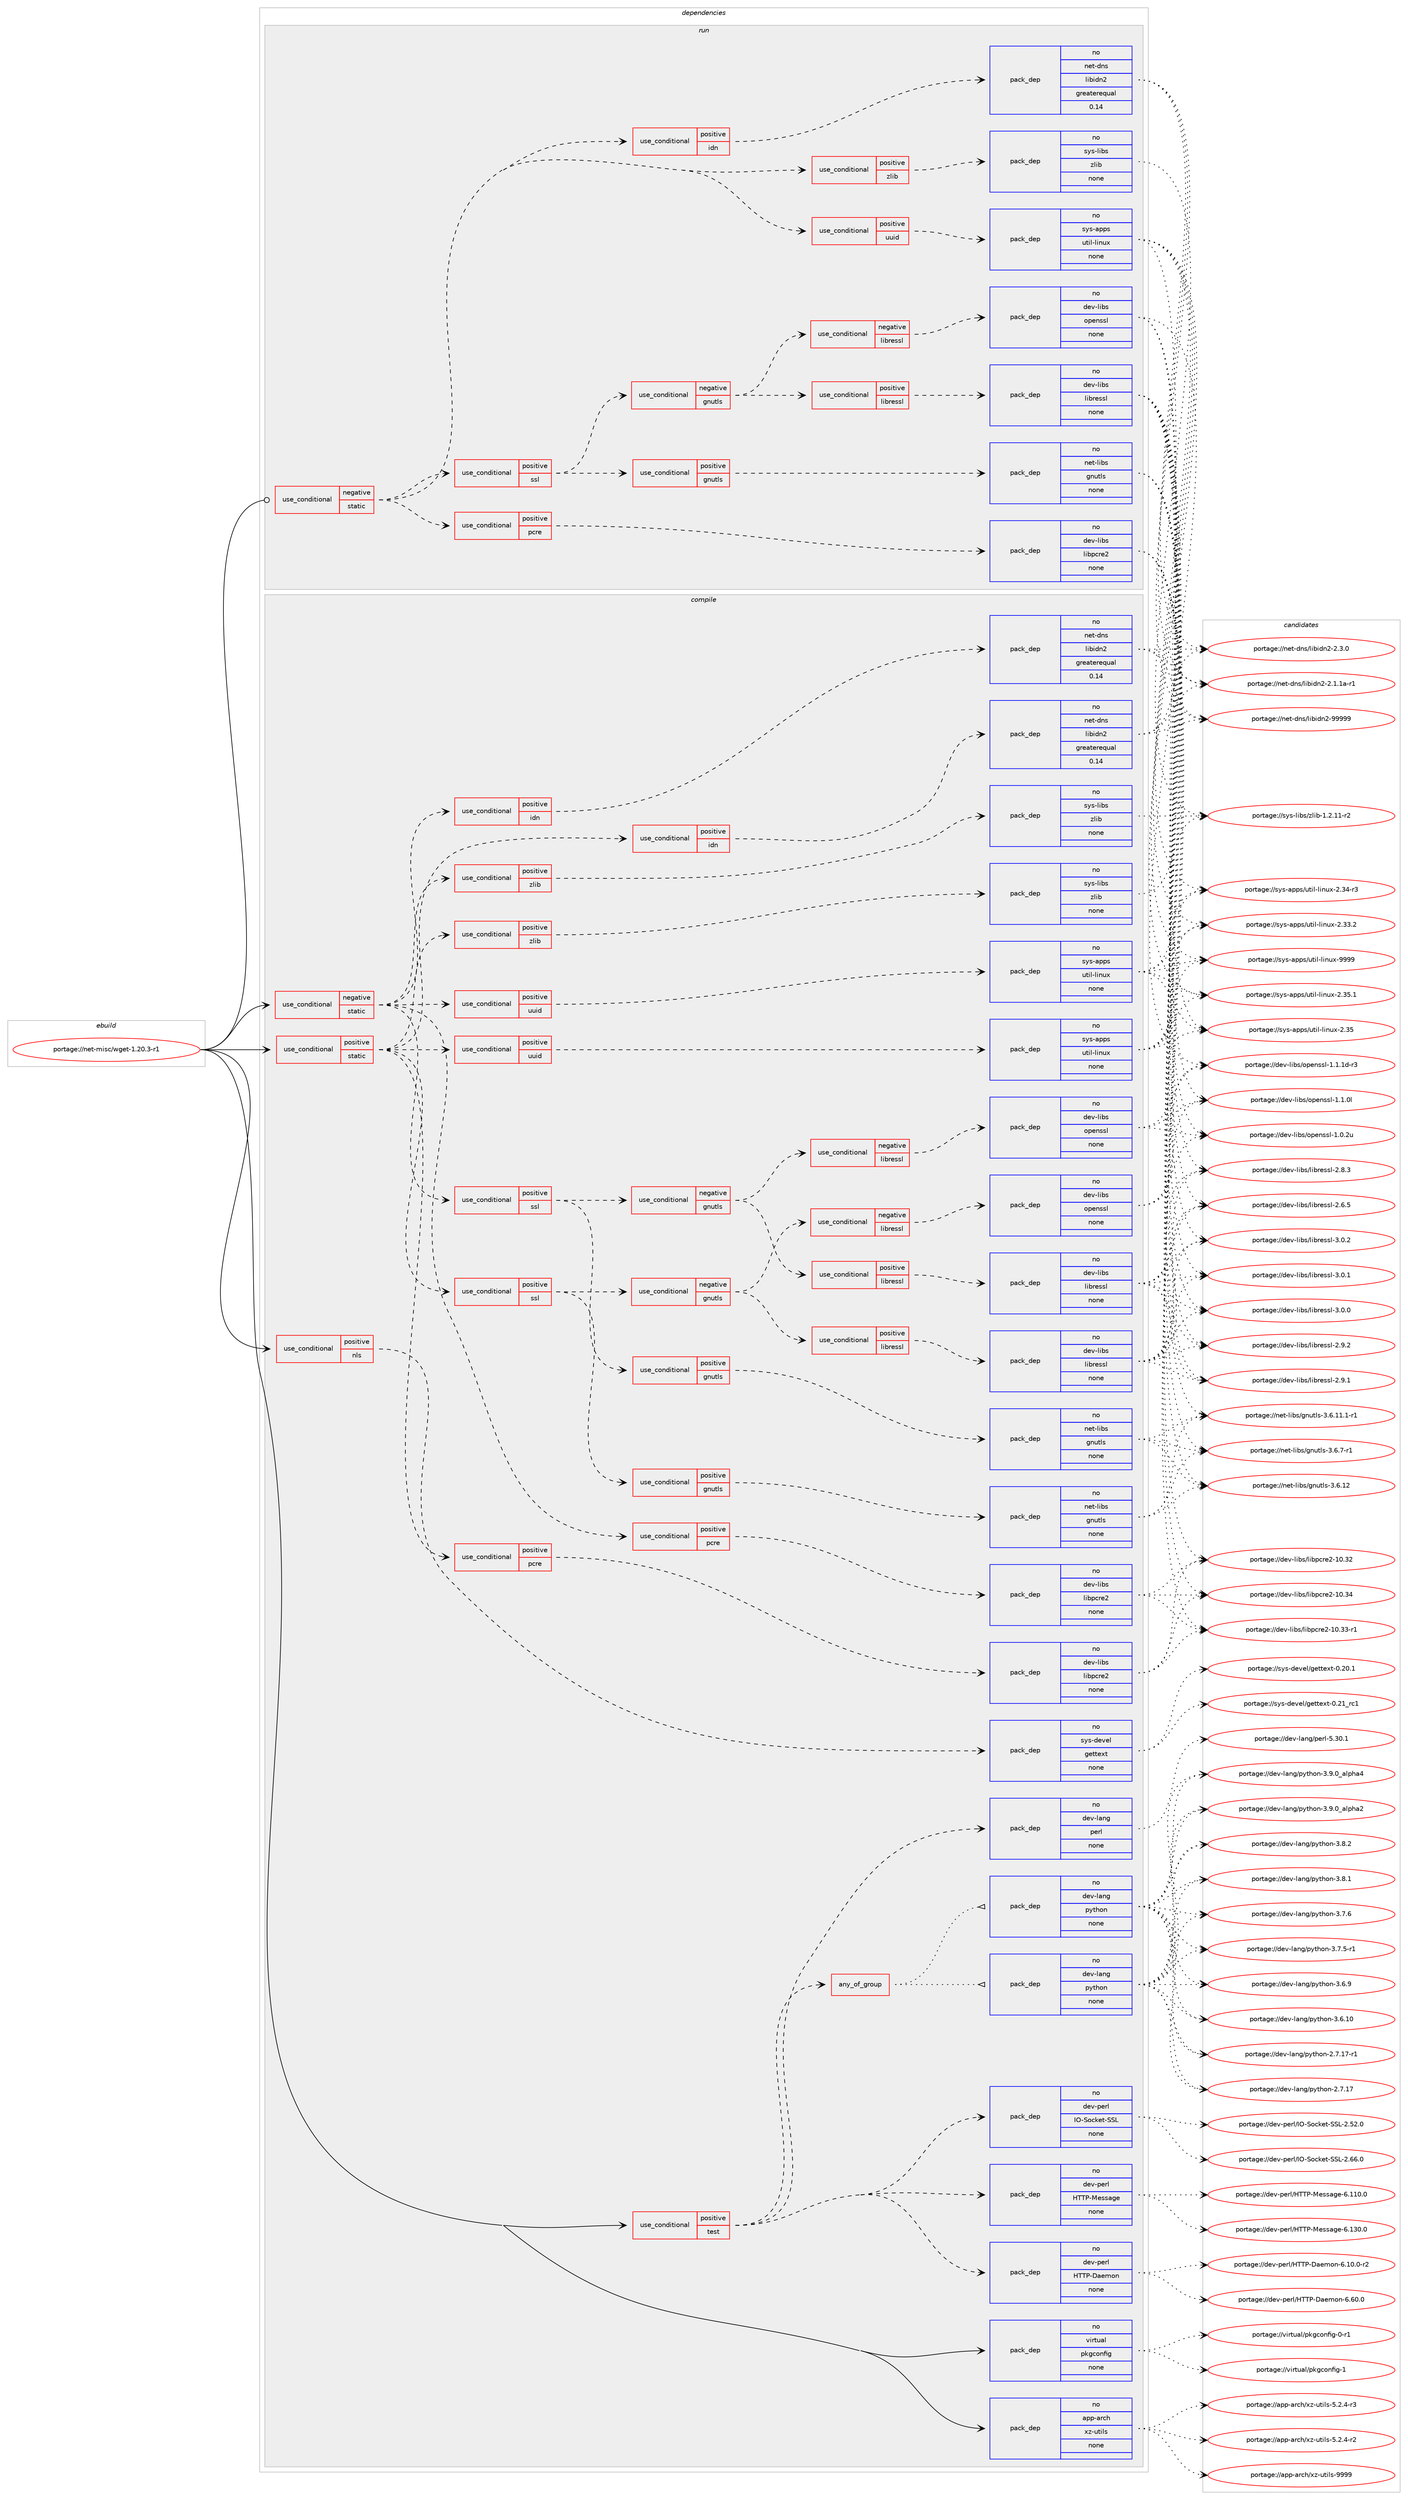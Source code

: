 digraph prolog {

# *************
# Graph options
# *************

newrank=true;
concentrate=true;
compound=true;
graph [rankdir=LR,fontname=Helvetica,fontsize=10,ranksep=1.5];#, ranksep=2.5, nodesep=0.2];
edge  [arrowhead=vee];
node  [fontname=Helvetica,fontsize=10];

# **********
# The ebuild
# **********

subgraph cluster_leftcol {
color=gray;
rank=same;
label=<<i>ebuild</i>>;
id [label="portage://net-misc/wget-1.20.3-r1", color=red, width=4, href="../net-misc/wget-1.20.3-r1.svg"];
}

# ****************
# The dependencies
# ****************

subgraph cluster_midcol {
color=gray;
label=<<i>dependencies</i>>;
subgraph cluster_compile {
fillcolor="#eeeeee";
style=filled;
label=<<i>compile</i>>;
subgraph cond13772 {
dependency69435 [label=<<TABLE BORDER="0" CELLBORDER="1" CELLSPACING="0" CELLPADDING="4"><TR><TD ROWSPAN="3" CELLPADDING="10">use_conditional</TD></TR><TR><TD>negative</TD></TR><TR><TD>static</TD></TR></TABLE>>, shape=none, color=red];
subgraph cond13773 {
dependency69436 [label=<<TABLE BORDER="0" CELLBORDER="1" CELLSPACING="0" CELLPADDING="4"><TR><TD ROWSPAN="3" CELLPADDING="10">use_conditional</TD></TR><TR><TD>positive</TD></TR><TR><TD>idn</TD></TR></TABLE>>, shape=none, color=red];
subgraph pack54294 {
dependency69437 [label=<<TABLE BORDER="0" CELLBORDER="1" CELLSPACING="0" CELLPADDING="4" WIDTH="220"><TR><TD ROWSPAN="6" CELLPADDING="30">pack_dep</TD></TR><TR><TD WIDTH="110">no</TD></TR><TR><TD>net-dns</TD></TR><TR><TD>libidn2</TD></TR><TR><TD>greaterequal</TD></TR><TR><TD>0.14</TD></TR></TABLE>>, shape=none, color=blue];
}
dependency69436:e -> dependency69437:w [weight=20,style="dashed",arrowhead="vee"];
}
dependency69435:e -> dependency69436:w [weight=20,style="dashed",arrowhead="vee"];
subgraph cond13774 {
dependency69438 [label=<<TABLE BORDER="0" CELLBORDER="1" CELLSPACING="0" CELLPADDING="4"><TR><TD ROWSPAN="3" CELLPADDING="10">use_conditional</TD></TR><TR><TD>positive</TD></TR><TR><TD>pcre</TD></TR></TABLE>>, shape=none, color=red];
subgraph pack54295 {
dependency69439 [label=<<TABLE BORDER="0" CELLBORDER="1" CELLSPACING="0" CELLPADDING="4" WIDTH="220"><TR><TD ROWSPAN="6" CELLPADDING="30">pack_dep</TD></TR><TR><TD WIDTH="110">no</TD></TR><TR><TD>dev-libs</TD></TR><TR><TD>libpcre2</TD></TR><TR><TD>none</TD></TR><TR><TD></TD></TR></TABLE>>, shape=none, color=blue];
}
dependency69438:e -> dependency69439:w [weight=20,style="dashed",arrowhead="vee"];
}
dependency69435:e -> dependency69438:w [weight=20,style="dashed",arrowhead="vee"];
subgraph cond13775 {
dependency69440 [label=<<TABLE BORDER="0" CELLBORDER="1" CELLSPACING="0" CELLPADDING="4"><TR><TD ROWSPAN="3" CELLPADDING="10">use_conditional</TD></TR><TR><TD>positive</TD></TR><TR><TD>ssl</TD></TR></TABLE>>, shape=none, color=red];
subgraph cond13776 {
dependency69441 [label=<<TABLE BORDER="0" CELLBORDER="1" CELLSPACING="0" CELLPADDING="4"><TR><TD ROWSPAN="3" CELLPADDING="10">use_conditional</TD></TR><TR><TD>positive</TD></TR><TR><TD>gnutls</TD></TR></TABLE>>, shape=none, color=red];
subgraph pack54296 {
dependency69442 [label=<<TABLE BORDER="0" CELLBORDER="1" CELLSPACING="0" CELLPADDING="4" WIDTH="220"><TR><TD ROWSPAN="6" CELLPADDING="30">pack_dep</TD></TR><TR><TD WIDTH="110">no</TD></TR><TR><TD>net-libs</TD></TR><TR><TD>gnutls</TD></TR><TR><TD>none</TD></TR><TR><TD></TD></TR></TABLE>>, shape=none, color=blue];
}
dependency69441:e -> dependency69442:w [weight=20,style="dashed",arrowhead="vee"];
}
dependency69440:e -> dependency69441:w [weight=20,style="dashed",arrowhead="vee"];
subgraph cond13777 {
dependency69443 [label=<<TABLE BORDER="0" CELLBORDER="1" CELLSPACING="0" CELLPADDING="4"><TR><TD ROWSPAN="3" CELLPADDING="10">use_conditional</TD></TR><TR><TD>negative</TD></TR><TR><TD>gnutls</TD></TR></TABLE>>, shape=none, color=red];
subgraph cond13778 {
dependency69444 [label=<<TABLE BORDER="0" CELLBORDER="1" CELLSPACING="0" CELLPADDING="4"><TR><TD ROWSPAN="3" CELLPADDING="10">use_conditional</TD></TR><TR><TD>negative</TD></TR><TR><TD>libressl</TD></TR></TABLE>>, shape=none, color=red];
subgraph pack54297 {
dependency69445 [label=<<TABLE BORDER="0" CELLBORDER="1" CELLSPACING="0" CELLPADDING="4" WIDTH="220"><TR><TD ROWSPAN="6" CELLPADDING="30">pack_dep</TD></TR><TR><TD WIDTH="110">no</TD></TR><TR><TD>dev-libs</TD></TR><TR><TD>openssl</TD></TR><TR><TD>none</TD></TR><TR><TD></TD></TR></TABLE>>, shape=none, color=blue];
}
dependency69444:e -> dependency69445:w [weight=20,style="dashed",arrowhead="vee"];
}
dependency69443:e -> dependency69444:w [weight=20,style="dashed",arrowhead="vee"];
subgraph cond13779 {
dependency69446 [label=<<TABLE BORDER="0" CELLBORDER="1" CELLSPACING="0" CELLPADDING="4"><TR><TD ROWSPAN="3" CELLPADDING="10">use_conditional</TD></TR><TR><TD>positive</TD></TR><TR><TD>libressl</TD></TR></TABLE>>, shape=none, color=red];
subgraph pack54298 {
dependency69447 [label=<<TABLE BORDER="0" CELLBORDER="1" CELLSPACING="0" CELLPADDING="4" WIDTH="220"><TR><TD ROWSPAN="6" CELLPADDING="30">pack_dep</TD></TR><TR><TD WIDTH="110">no</TD></TR><TR><TD>dev-libs</TD></TR><TR><TD>libressl</TD></TR><TR><TD>none</TD></TR><TR><TD></TD></TR></TABLE>>, shape=none, color=blue];
}
dependency69446:e -> dependency69447:w [weight=20,style="dashed",arrowhead="vee"];
}
dependency69443:e -> dependency69446:w [weight=20,style="dashed",arrowhead="vee"];
}
dependency69440:e -> dependency69443:w [weight=20,style="dashed",arrowhead="vee"];
}
dependency69435:e -> dependency69440:w [weight=20,style="dashed",arrowhead="vee"];
subgraph cond13780 {
dependency69448 [label=<<TABLE BORDER="0" CELLBORDER="1" CELLSPACING="0" CELLPADDING="4"><TR><TD ROWSPAN="3" CELLPADDING="10">use_conditional</TD></TR><TR><TD>positive</TD></TR><TR><TD>uuid</TD></TR></TABLE>>, shape=none, color=red];
subgraph pack54299 {
dependency69449 [label=<<TABLE BORDER="0" CELLBORDER="1" CELLSPACING="0" CELLPADDING="4" WIDTH="220"><TR><TD ROWSPAN="6" CELLPADDING="30">pack_dep</TD></TR><TR><TD WIDTH="110">no</TD></TR><TR><TD>sys-apps</TD></TR><TR><TD>util-linux</TD></TR><TR><TD>none</TD></TR><TR><TD></TD></TR></TABLE>>, shape=none, color=blue];
}
dependency69448:e -> dependency69449:w [weight=20,style="dashed",arrowhead="vee"];
}
dependency69435:e -> dependency69448:w [weight=20,style="dashed",arrowhead="vee"];
subgraph cond13781 {
dependency69450 [label=<<TABLE BORDER="0" CELLBORDER="1" CELLSPACING="0" CELLPADDING="4"><TR><TD ROWSPAN="3" CELLPADDING="10">use_conditional</TD></TR><TR><TD>positive</TD></TR><TR><TD>zlib</TD></TR></TABLE>>, shape=none, color=red];
subgraph pack54300 {
dependency69451 [label=<<TABLE BORDER="0" CELLBORDER="1" CELLSPACING="0" CELLPADDING="4" WIDTH="220"><TR><TD ROWSPAN="6" CELLPADDING="30">pack_dep</TD></TR><TR><TD WIDTH="110">no</TD></TR><TR><TD>sys-libs</TD></TR><TR><TD>zlib</TD></TR><TR><TD>none</TD></TR><TR><TD></TD></TR></TABLE>>, shape=none, color=blue];
}
dependency69450:e -> dependency69451:w [weight=20,style="dashed",arrowhead="vee"];
}
dependency69435:e -> dependency69450:w [weight=20,style="dashed",arrowhead="vee"];
}
id:e -> dependency69435:w [weight=20,style="solid",arrowhead="vee"];
subgraph cond13782 {
dependency69452 [label=<<TABLE BORDER="0" CELLBORDER="1" CELLSPACING="0" CELLPADDING="4"><TR><TD ROWSPAN="3" CELLPADDING="10">use_conditional</TD></TR><TR><TD>positive</TD></TR><TR><TD>nls</TD></TR></TABLE>>, shape=none, color=red];
subgraph pack54301 {
dependency69453 [label=<<TABLE BORDER="0" CELLBORDER="1" CELLSPACING="0" CELLPADDING="4" WIDTH="220"><TR><TD ROWSPAN="6" CELLPADDING="30">pack_dep</TD></TR><TR><TD WIDTH="110">no</TD></TR><TR><TD>sys-devel</TD></TR><TR><TD>gettext</TD></TR><TR><TD>none</TD></TR><TR><TD></TD></TR></TABLE>>, shape=none, color=blue];
}
dependency69452:e -> dependency69453:w [weight=20,style="dashed",arrowhead="vee"];
}
id:e -> dependency69452:w [weight=20,style="solid",arrowhead="vee"];
subgraph cond13783 {
dependency69454 [label=<<TABLE BORDER="0" CELLBORDER="1" CELLSPACING="0" CELLPADDING="4"><TR><TD ROWSPAN="3" CELLPADDING="10">use_conditional</TD></TR><TR><TD>positive</TD></TR><TR><TD>static</TD></TR></TABLE>>, shape=none, color=red];
subgraph cond13784 {
dependency69455 [label=<<TABLE BORDER="0" CELLBORDER="1" CELLSPACING="0" CELLPADDING="4"><TR><TD ROWSPAN="3" CELLPADDING="10">use_conditional</TD></TR><TR><TD>positive</TD></TR><TR><TD>idn</TD></TR></TABLE>>, shape=none, color=red];
subgraph pack54302 {
dependency69456 [label=<<TABLE BORDER="0" CELLBORDER="1" CELLSPACING="0" CELLPADDING="4" WIDTH="220"><TR><TD ROWSPAN="6" CELLPADDING="30">pack_dep</TD></TR><TR><TD WIDTH="110">no</TD></TR><TR><TD>net-dns</TD></TR><TR><TD>libidn2</TD></TR><TR><TD>greaterequal</TD></TR><TR><TD>0.14</TD></TR></TABLE>>, shape=none, color=blue];
}
dependency69455:e -> dependency69456:w [weight=20,style="dashed",arrowhead="vee"];
}
dependency69454:e -> dependency69455:w [weight=20,style="dashed",arrowhead="vee"];
subgraph cond13785 {
dependency69457 [label=<<TABLE BORDER="0" CELLBORDER="1" CELLSPACING="0" CELLPADDING="4"><TR><TD ROWSPAN="3" CELLPADDING="10">use_conditional</TD></TR><TR><TD>positive</TD></TR><TR><TD>pcre</TD></TR></TABLE>>, shape=none, color=red];
subgraph pack54303 {
dependency69458 [label=<<TABLE BORDER="0" CELLBORDER="1" CELLSPACING="0" CELLPADDING="4" WIDTH="220"><TR><TD ROWSPAN="6" CELLPADDING="30">pack_dep</TD></TR><TR><TD WIDTH="110">no</TD></TR><TR><TD>dev-libs</TD></TR><TR><TD>libpcre2</TD></TR><TR><TD>none</TD></TR><TR><TD></TD></TR></TABLE>>, shape=none, color=blue];
}
dependency69457:e -> dependency69458:w [weight=20,style="dashed",arrowhead="vee"];
}
dependency69454:e -> dependency69457:w [weight=20,style="dashed",arrowhead="vee"];
subgraph cond13786 {
dependency69459 [label=<<TABLE BORDER="0" CELLBORDER="1" CELLSPACING="0" CELLPADDING="4"><TR><TD ROWSPAN="3" CELLPADDING="10">use_conditional</TD></TR><TR><TD>positive</TD></TR><TR><TD>ssl</TD></TR></TABLE>>, shape=none, color=red];
subgraph cond13787 {
dependency69460 [label=<<TABLE BORDER="0" CELLBORDER="1" CELLSPACING="0" CELLPADDING="4"><TR><TD ROWSPAN="3" CELLPADDING="10">use_conditional</TD></TR><TR><TD>positive</TD></TR><TR><TD>gnutls</TD></TR></TABLE>>, shape=none, color=red];
subgraph pack54304 {
dependency69461 [label=<<TABLE BORDER="0" CELLBORDER="1" CELLSPACING="0" CELLPADDING="4" WIDTH="220"><TR><TD ROWSPAN="6" CELLPADDING="30">pack_dep</TD></TR><TR><TD WIDTH="110">no</TD></TR><TR><TD>net-libs</TD></TR><TR><TD>gnutls</TD></TR><TR><TD>none</TD></TR><TR><TD></TD></TR></TABLE>>, shape=none, color=blue];
}
dependency69460:e -> dependency69461:w [weight=20,style="dashed",arrowhead="vee"];
}
dependency69459:e -> dependency69460:w [weight=20,style="dashed",arrowhead="vee"];
subgraph cond13788 {
dependency69462 [label=<<TABLE BORDER="0" CELLBORDER="1" CELLSPACING="0" CELLPADDING="4"><TR><TD ROWSPAN="3" CELLPADDING="10">use_conditional</TD></TR><TR><TD>negative</TD></TR><TR><TD>gnutls</TD></TR></TABLE>>, shape=none, color=red];
subgraph cond13789 {
dependency69463 [label=<<TABLE BORDER="0" CELLBORDER="1" CELLSPACING="0" CELLPADDING="4"><TR><TD ROWSPAN="3" CELLPADDING="10">use_conditional</TD></TR><TR><TD>negative</TD></TR><TR><TD>libressl</TD></TR></TABLE>>, shape=none, color=red];
subgraph pack54305 {
dependency69464 [label=<<TABLE BORDER="0" CELLBORDER="1" CELLSPACING="0" CELLPADDING="4" WIDTH="220"><TR><TD ROWSPAN="6" CELLPADDING="30">pack_dep</TD></TR><TR><TD WIDTH="110">no</TD></TR><TR><TD>dev-libs</TD></TR><TR><TD>openssl</TD></TR><TR><TD>none</TD></TR><TR><TD></TD></TR></TABLE>>, shape=none, color=blue];
}
dependency69463:e -> dependency69464:w [weight=20,style="dashed",arrowhead="vee"];
}
dependency69462:e -> dependency69463:w [weight=20,style="dashed",arrowhead="vee"];
subgraph cond13790 {
dependency69465 [label=<<TABLE BORDER="0" CELLBORDER="1" CELLSPACING="0" CELLPADDING="4"><TR><TD ROWSPAN="3" CELLPADDING="10">use_conditional</TD></TR><TR><TD>positive</TD></TR><TR><TD>libressl</TD></TR></TABLE>>, shape=none, color=red];
subgraph pack54306 {
dependency69466 [label=<<TABLE BORDER="0" CELLBORDER="1" CELLSPACING="0" CELLPADDING="4" WIDTH="220"><TR><TD ROWSPAN="6" CELLPADDING="30">pack_dep</TD></TR><TR><TD WIDTH="110">no</TD></TR><TR><TD>dev-libs</TD></TR><TR><TD>libressl</TD></TR><TR><TD>none</TD></TR><TR><TD></TD></TR></TABLE>>, shape=none, color=blue];
}
dependency69465:e -> dependency69466:w [weight=20,style="dashed",arrowhead="vee"];
}
dependency69462:e -> dependency69465:w [weight=20,style="dashed",arrowhead="vee"];
}
dependency69459:e -> dependency69462:w [weight=20,style="dashed",arrowhead="vee"];
}
dependency69454:e -> dependency69459:w [weight=20,style="dashed",arrowhead="vee"];
subgraph cond13791 {
dependency69467 [label=<<TABLE BORDER="0" CELLBORDER="1" CELLSPACING="0" CELLPADDING="4"><TR><TD ROWSPAN="3" CELLPADDING="10">use_conditional</TD></TR><TR><TD>positive</TD></TR><TR><TD>uuid</TD></TR></TABLE>>, shape=none, color=red];
subgraph pack54307 {
dependency69468 [label=<<TABLE BORDER="0" CELLBORDER="1" CELLSPACING="0" CELLPADDING="4" WIDTH="220"><TR><TD ROWSPAN="6" CELLPADDING="30">pack_dep</TD></TR><TR><TD WIDTH="110">no</TD></TR><TR><TD>sys-apps</TD></TR><TR><TD>util-linux</TD></TR><TR><TD>none</TD></TR><TR><TD></TD></TR></TABLE>>, shape=none, color=blue];
}
dependency69467:e -> dependency69468:w [weight=20,style="dashed",arrowhead="vee"];
}
dependency69454:e -> dependency69467:w [weight=20,style="dashed",arrowhead="vee"];
subgraph cond13792 {
dependency69469 [label=<<TABLE BORDER="0" CELLBORDER="1" CELLSPACING="0" CELLPADDING="4"><TR><TD ROWSPAN="3" CELLPADDING="10">use_conditional</TD></TR><TR><TD>positive</TD></TR><TR><TD>zlib</TD></TR></TABLE>>, shape=none, color=red];
subgraph pack54308 {
dependency69470 [label=<<TABLE BORDER="0" CELLBORDER="1" CELLSPACING="0" CELLPADDING="4" WIDTH="220"><TR><TD ROWSPAN="6" CELLPADDING="30">pack_dep</TD></TR><TR><TD WIDTH="110">no</TD></TR><TR><TD>sys-libs</TD></TR><TR><TD>zlib</TD></TR><TR><TD>none</TD></TR><TR><TD></TD></TR></TABLE>>, shape=none, color=blue];
}
dependency69469:e -> dependency69470:w [weight=20,style="dashed",arrowhead="vee"];
}
dependency69454:e -> dependency69469:w [weight=20,style="dashed",arrowhead="vee"];
}
id:e -> dependency69454:w [weight=20,style="solid",arrowhead="vee"];
subgraph cond13793 {
dependency69471 [label=<<TABLE BORDER="0" CELLBORDER="1" CELLSPACING="0" CELLPADDING="4"><TR><TD ROWSPAN="3" CELLPADDING="10">use_conditional</TD></TR><TR><TD>positive</TD></TR><TR><TD>test</TD></TR></TABLE>>, shape=none, color=red];
subgraph any1308 {
dependency69472 [label=<<TABLE BORDER="0" CELLBORDER="1" CELLSPACING="0" CELLPADDING="4"><TR><TD CELLPADDING="10">any_of_group</TD></TR></TABLE>>, shape=none, color=red];subgraph pack54309 {
dependency69473 [label=<<TABLE BORDER="0" CELLBORDER="1" CELLSPACING="0" CELLPADDING="4" WIDTH="220"><TR><TD ROWSPAN="6" CELLPADDING="30">pack_dep</TD></TR><TR><TD WIDTH="110">no</TD></TR><TR><TD>dev-lang</TD></TR><TR><TD>python</TD></TR><TR><TD>none</TD></TR><TR><TD></TD></TR></TABLE>>, shape=none, color=blue];
}
dependency69472:e -> dependency69473:w [weight=20,style="dotted",arrowhead="oinv"];
subgraph pack54310 {
dependency69474 [label=<<TABLE BORDER="0" CELLBORDER="1" CELLSPACING="0" CELLPADDING="4" WIDTH="220"><TR><TD ROWSPAN="6" CELLPADDING="30">pack_dep</TD></TR><TR><TD WIDTH="110">no</TD></TR><TR><TD>dev-lang</TD></TR><TR><TD>python</TD></TR><TR><TD>none</TD></TR><TR><TD></TD></TR></TABLE>>, shape=none, color=blue];
}
dependency69472:e -> dependency69474:w [weight=20,style="dotted",arrowhead="oinv"];
}
dependency69471:e -> dependency69472:w [weight=20,style="dashed",arrowhead="vee"];
subgraph pack54311 {
dependency69475 [label=<<TABLE BORDER="0" CELLBORDER="1" CELLSPACING="0" CELLPADDING="4" WIDTH="220"><TR><TD ROWSPAN="6" CELLPADDING="30">pack_dep</TD></TR><TR><TD WIDTH="110">no</TD></TR><TR><TD>dev-lang</TD></TR><TR><TD>perl</TD></TR><TR><TD>none</TD></TR><TR><TD></TD></TR></TABLE>>, shape=none, color=blue];
}
dependency69471:e -> dependency69475:w [weight=20,style="dashed",arrowhead="vee"];
subgraph pack54312 {
dependency69476 [label=<<TABLE BORDER="0" CELLBORDER="1" CELLSPACING="0" CELLPADDING="4" WIDTH="220"><TR><TD ROWSPAN="6" CELLPADDING="30">pack_dep</TD></TR><TR><TD WIDTH="110">no</TD></TR><TR><TD>dev-perl</TD></TR><TR><TD>HTTP-Daemon</TD></TR><TR><TD>none</TD></TR><TR><TD></TD></TR></TABLE>>, shape=none, color=blue];
}
dependency69471:e -> dependency69476:w [weight=20,style="dashed",arrowhead="vee"];
subgraph pack54313 {
dependency69477 [label=<<TABLE BORDER="0" CELLBORDER="1" CELLSPACING="0" CELLPADDING="4" WIDTH="220"><TR><TD ROWSPAN="6" CELLPADDING="30">pack_dep</TD></TR><TR><TD WIDTH="110">no</TD></TR><TR><TD>dev-perl</TD></TR><TR><TD>HTTP-Message</TD></TR><TR><TD>none</TD></TR><TR><TD></TD></TR></TABLE>>, shape=none, color=blue];
}
dependency69471:e -> dependency69477:w [weight=20,style="dashed",arrowhead="vee"];
subgraph pack54314 {
dependency69478 [label=<<TABLE BORDER="0" CELLBORDER="1" CELLSPACING="0" CELLPADDING="4" WIDTH="220"><TR><TD ROWSPAN="6" CELLPADDING="30">pack_dep</TD></TR><TR><TD WIDTH="110">no</TD></TR><TR><TD>dev-perl</TD></TR><TR><TD>IO-Socket-SSL</TD></TR><TR><TD>none</TD></TR><TR><TD></TD></TR></TABLE>>, shape=none, color=blue];
}
dependency69471:e -> dependency69478:w [weight=20,style="dashed",arrowhead="vee"];
}
id:e -> dependency69471:w [weight=20,style="solid",arrowhead="vee"];
subgraph pack54315 {
dependency69479 [label=<<TABLE BORDER="0" CELLBORDER="1" CELLSPACING="0" CELLPADDING="4" WIDTH="220"><TR><TD ROWSPAN="6" CELLPADDING="30">pack_dep</TD></TR><TR><TD WIDTH="110">no</TD></TR><TR><TD>app-arch</TD></TR><TR><TD>xz-utils</TD></TR><TR><TD>none</TD></TR><TR><TD></TD></TR></TABLE>>, shape=none, color=blue];
}
id:e -> dependency69479:w [weight=20,style="solid",arrowhead="vee"];
subgraph pack54316 {
dependency69480 [label=<<TABLE BORDER="0" CELLBORDER="1" CELLSPACING="0" CELLPADDING="4" WIDTH="220"><TR><TD ROWSPAN="6" CELLPADDING="30">pack_dep</TD></TR><TR><TD WIDTH="110">no</TD></TR><TR><TD>virtual</TD></TR><TR><TD>pkgconfig</TD></TR><TR><TD>none</TD></TR><TR><TD></TD></TR></TABLE>>, shape=none, color=blue];
}
id:e -> dependency69480:w [weight=20,style="solid",arrowhead="vee"];
}
subgraph cluster_compileandrun {
fillcolor="#eeeeee";
style=filled;
label=<<i>compile and run</i>>;
}
subgraph cluster_run {
fillcolor="#eeeeee";
style=filled;
label=<<i>run</i>>;
subgraph cond13794 {
dependency69481 [label=<<TABLE BORDER="0" CELLBORDER="1" CELLSPACING="0" CELLPADDING="4"><TR><TD ROWSPAN="3" CELLPADDING="10">use_conditional</TD></TR><TR><TD>negative</TD></TR><TR><TD>static</TD></TR></TABLE>>, shape=none, color=red];
subgraph cond13795 {
dependency69482 [label=<<TABLE BORDER="0" CELLBORDER="1" CELLSPACING="0" CELLPADDING="4"><TR><TD ROWSPAN="3" CELLPADDING="10">use_conditional</TD></TR><TR><TD>positive</TD></TR><TR><TD>idn</TD></TR></TABLE>>, shape=none, color=red];
subgraph pack54317 {
dependency69483 [label=<<TABLE BORDER="0" CELLBORDER="1" CELLSPACING="0" CELLPADDING="4" WIDTH="220"><TR><TD ROWSPAN="6" CELLPADDING="30">pack_dep</TD></TR><TR><TD WIDTH="110">no</TD></TR><TR><TD>net-dns</TD></TR><TR><TD>libidn2</TD></TR><TR><TD>greaterequal</TD></TR><TR><TD>0.14</TD></TR></TABLE>>, shape=none, color=blue];
}
dependency69482:e -> dependency69483:w [weight=20,style="dashed",arrowhead="vee"];
}
dependency69481:e -> dependency69482:w [weight=20,style="dashed",arrowhead="vee"];
subgraph cond13796 {
dependency69484 [label=<<TABLE BORDER="0" CELLBORDER="1" CELLSPACING="0" CELLPADDING="4"><TR><TD ROWSPAN="3" CELLPADDING="10">use_conditional</TD></TR><TR><TD>positive</TD></TR><TR><TD>pcre</TD></TR></TABLE>>, shape=none, color=red];
subgraph pack54318 {
dependency69485 [label=<<TABLE BORDER="0" CELLBORDER="1" CELLSPACING="0" CELLPADDING="4" WIDTH="220"><TR><TD ROWSPAN="6" CELLPADDING="30">pack_dep</TD></TR><TR><TD WIDTH="110">no</TD></TR><TR><TD>dev-libs</TD></TR><TR><TD>libpcre2</TD></TR><TR><TD>none</TD></TR><TR><TD></TD></TR></TABLE>>, shape=none, color=blue];
}
dependency69484:e -> dependency69485:w [weight=20,style="dashed",arrowhead="vee"];
}
dependency69481:e -> dependency69484:w [weight=20,style="dashed",arrowhead="vee"];
subgraph cond13797 {
dependency69486 [label=<<TABLE BORDER="0" CELLBORDER="1" CELLSPACING="0" CELLPADDING="4"><TR><TD ROWSPAN="3" CELLPADDING="10">use_conditional</TD></TR><TR><TD>positive</TD></TR><TR><TD>ssl</TD></TR></TABLE>>, shape=none, color=red];
subgraph cond13798 {
dependency69487 [label=<<TABLE BORDER="0" CELLBORDER="1" CELLSPACING="0" CELLPADDING="4"><TR><TD ROWSPAN="3" CELLPADDING="10">use_conditional</TD></TR><TR><TD>positive</TD></TR><TR><TD>gnutls</TD></TR></TABLE>>, shape=none, color=red];
subgraph pack54319 {
dependency69488 [label=<<TABLE BORDER="0" CELLBORDER="1" CELLSPACING="0" CELLPADDING="4" WIDTH="220"><TR><TD ROWSPAN="6" CELLPADDING="30">pack_dep</TD></TR><TR><TD WIDTH="110">no</TD></TR><TR><TD>net-libs</TD></TR><TR><TD>gnutls</TD></TR><TR><TD>none</TD></TR><TR><TD></TD></TR></TABLE>>, shape=none, color=blue];
}
dependency69487:e -> dependency69488:w [weight=20,style="dashed",arrowhead="vee"];
}
dependency69486:e -> dependency69487:w [weight=20,style="dashed",arrowhead="vee"];
subgraph cond13799 {
dependency69489 [label=<<TABLE BORDER="0" CELLBORDER="1" CELLSPACING="0" CELLPADDING="4"><TR><TD ROWSPAN="3" CELLPADDING="10">use_conditional</TD></TR><TR><TD>negative</TD></TR><TR><TD>gnutls</TD></TR></TABLE>>, shape=none, color=red];
subgraph cond13800 {
dependency69490 [label=<<TABLE BORDER="0" CELLBORDER="1" CELLSPACING="0" CELLPADDING="4"><TR><TD ROWSPAN="3" CELLPADDING="10">use_conditional</TD></TR><TR><TD>negative</TD></TR><TR><TD>libressl</TD></TR></TABLE>>, shape=none, color=red];
subgraph pack54320 {
dependency69491 [label=<<TABLE BORDER="0" CELLBORDER="1" CELLSPACING="0" CELLPADDING="4" WIDTH="220"><TR><TD ROWSPAN="6" CELLPADDING="30">pack_dep</TD></TR><TR><TD WIDTH="110">no</TD></TR><TR><TD>dev-libs</TD></TR><TR><TD>openssl</TD></TR><TR><TD>none</TD></TR><TR><TD></TD></TR></TABLE>>, shape=none, color=blue];
}
dependency69490:e -> dependency69491:w [weight=20,style="dashed",arrowhead="vee"];
}
dependency69489:e -> dependency69490:w [weight=20,style="dashed",arrowhead="vee"];
subgraph cond13801 {
dependency69492 [label=<<TABLE BORDER="0" CELLBORDER="1" CELLSPACING="0" CELLPADDING="4"><TR><TD ROWSPAN="3" CELLPADDING="10">use_conditional</TD></TR><TR><TD>positive</TD></TR><TR><TD>libressl</TD></TR></TABLE>>, shape=none, color=red];
subgraph pack54321 {
dependency69493 [label=<<TABLE BORDER="0" CELLBORDER="1" CELLSPACING="0" CELLPADDING="4" WIDTH="220"><TR><TD ROWSPAN="6" CELLPADDING="30">pack_dep</TD></TR><TR><TD WIDTH="110">no</TD></TR><TR><TD>dev-libs</TD></TR><TR><TD>libressl</TD></TR><TR><TD>none</TD></TR><TR><TD></TD></TR></TABLE>>, shape=none, color=blue];
}
dependency69492:e -> dependency69493:w [weight=20,style="dashed",arrowhead="vee"];
}
dependency69489:e -> dependency69492:w [weight=20,style="dashed",arrowhead="vee"];
}
dependency69486:e -> dependency69489:w [weight=20,style="dashed",arrowhead="vee"];
}
dependency69481:e -> dependency69486:w [weight=20,style="dashed",arrowhead="vee"];
subgraph cond13802 {
dependency69494 [label=<<TABLE BORDER="0" CELLBORDER="1" CELLSPACING="0" CELLPADDING="4"><TR><TD ROWSPAN="3" CELLPADDING="10">use_conditional</TD></TR><TR><TD>positive</TD></TR><TR><TD>uuid</TD></TR></TABLE>>, shape=none, color=red];
subgraph pack54322 {
dependency69495 [label=<<TABLE BORDER="0" CELLBORDER="1" CELLSPACING="0" CELLPADDING="4" WIDTH="220"><TR><TD ROWSPAN="6" CELLPADDING="30">pack_dep</TD></TR><TR><TD WIDTH="110">no</TD></TR><TR><TD>sys-apps</TD></TR><TR><TD>util-linux</TD></TR><TR><TD>none</TD></TR><TR><TD></TD></TR></TABLE>>, shape=none, color=blue];
}
dependency69494:e -> dependency69495:w [weight=20,style="dashed",arrowhead="vee"];
}
dependency69481:e -> dependency69494:w [weight=20,style="dashed",arrowhead="vee"];
subgraph cond13803 {
dependency69496 [label=<<TABLE BORDER="0" CELLBORDER="1" CELLSPACING="0" CELLPADDING="4"><TR><TD ROWSPAN="3" CELLPADDING="10">use_conditional</TD></TR><TR><TD>positive</TD></TR><TR><TD>zlib</TD></TR></TABLE>>, shape=none, color=red];
subgraph pack54323 {
dependency69497 [label=<<TABLE BORDER="0" CELLBORDER="1" CELLSPACING="0" CELLPADDING="4" WIDTH="220"><TR><TD ROWSPAN="6" CELLPADDING="30">pack_dep</TD></TR><TR><TD WIDTH="110">no</TD></TR><TR><TD>sys-libs</TD></TR><TR><TD>zlib</TD></TR><TR><TD>none</TD></TR><TR><TD></TD></TR></TABLE>>, shape=none, color=blue];
}
dependency69496:e -> dependency69497:w [weight=20,style="dashed",arrowhead="vee"];
}
dependency69481:e -> dependency69496:w [weight=20,style="dashed",arrowhead="vee"];
}
id:e -> dependency69481:w [weight=20,style="solid",arrowhead="odot"];
}
}

# **************
# The candidates
# **************

subgraph cluster_choices {
rank=same;
color=gray;
label=<<i>candidates</i>>;

subgraph choice54294 {
color=black;
nodesep=1;
choice11010111645100110115471081059810510011050455757575757 [label="portage://net-dns/libidn2-99999", color=red, width=4,href="../net-dns/libidn2-99999.svg"];
choice11010111645100110115471081059810510011050455046514648 [label="portage://net-dns/libidn2-2.3.0", color=red, width=4,href="../net-dns/libidn2-2.3.0.svg"];
choice11010111645100110115471081059810510011050455046494649974511449 [label="portage://net-dns/libidn2-2.1.1a-r1", color=red, width=4,href="../net-dns/libidn2-2.1.1a-r1.svg"];
dependency69437:e -> choice11010111645100110115471081059810510011050455757575757:w [style=dotted,weight="100"];
dependency69437:e -> choice11010111645100110115471081059810510011050455046514648:w [style=dotted,weight="100"];
dependency69437:e -> choice11010111645100110115471081059810510011050455046494649974511449:w [style=dotted,weight="100"];
}
subgraph choice54295 {
color=black;
nodesep=1;
choice100101118451081059811547108105981129911410150454948465152 [label="portage://dev-libs/libpcre2-10.34", color=red, width=4,href="../dev-libs/libpcre2-10.34.svg"];
choice1001011184510810598115471081059811299114101504549484651514511449 [label="portage://dev-libs/libpcre2-10.33-r1", color=red, width=4,href="../dev-libs/libpcre2-10.33-r1.svg"];
choice100101118451081059811547108105981129911410150454948465150 [label="portage://dev-libs/libpcre2-10.32", color=red, width=4,href="../dev-libs/libpcre2-10.32.svg"];
dependency69439:e -> choice100101118451081059811547108105981129911410150454948465152:w [style=dotted,weight="100"];
dependency69439:e -> choice1001011184510810598115471081059811299114101504549484651514511449:w [style=dotted,weight="100"];
dependency69439:e -> choice100101118451081059811547108105981129911410150454948465150:w [style=dotted,weight="100"];
}
subgraph choice54296 {
color=black;
nodesep=1;
choice1101011164510810598115471031101171161081154551465446554511449 [label="portage://net-libs/gnutls-3.6.7-r1", color=red, width=4,href="../net-libs/gnutls-3.6.7-r1.svg"];
choice11010111645108105981154710311011711610811545514654464950 [label="portage://net-libs/gnutls-3.6.12", color=red, width=4,href="../net-libs/gnutls-3.6.12.svg"];
choice1101011164510810598115471031101171161081154551465446494946494511449 [label="portage://net-libs/gnutls-3.6.11.1-r1", color=red, width=4,href="../net-libs/gnutls-3.6.11.1-r1.svg"];
dependency69442:e -> choice1101011164510810598115471031101171161081154551465446554511449:w [style=dotted,weight="100"];
dependency69442:e -> choice11010111645108105981154710311011711610811545514654464950:w [style=dotted,weight="100"];
dependency69442:e -> choice1101011164510810598115471031101171161081154551465446494946494511449:w [style=dotted,weight="100"];
}
subgraph choice54297 {
color=black;
nodesep=1;
choice1001011184510810598115471111121011101151151084549464946491004511451 [label="portage://dev-libs/openssl-1.1.1d-r3", color=red, width=4,href="../dev-libs/openssl-1.1.1d-r3.svg"];
choice100101118451081059811547111112101110115115108454946494648108 [label="portage://dev-libs/openssl-1.1.0l", color=red, width=4,href="../dev-libs/openssl-1.1.0l.svg"];
choice100101118451081059811547111112101110115115108454946484650117 [label="portage://dev-libs/openssl-1.0.2u", color=red, width=4,href="../dev-libs/openssl-1.0.2u.svg"];
dependency69445:e -> choice1001011184510810598115471111121011101151151084549464946491004511451:w [style=dotted,weight="100"];
dependency69445:e -> choice100101118451081059811547111112101110115115108454946494648108:w [style=dotted,weight="100"];
dependency69445:e -> choice100101118451081059811547111112101110115115108454946484650117:w [style=dotted,weight="100"];
}
subgraph choice54298 {
color=black;
nodesep=1;
choice10010111845108105981154710810598114101115115108455146484650 [label="portage://dev-libs/libressl-3.0.2", color=red, width=4,href="../dev-libs/libressl-3.0.2.svg"];
choice10010111845108105981154710810598114101115115108455146484649 [label="portage://dev-libs/libressl-3.0.1", color=red, width=4,href="../dev-libs/libressl-3.0.1.svg"];
choice10010111845108105981154710810598114101115115108455146484648 [label="portage://dev-libs/libressl-3.0.0", color=red, width=4,href="../dev-libs/libressl-3.0.0.svg"];
choice10010111845108105981154710810598114101115115108455046574650 [label="portage://dev-libs/libressl-2.9.2", color=red, width=4,href="../dev-libs/libressl-2.9.2.svg"];
choice10010111845108105981154710810598114101115115108455046574649 [label="portage://dev-libs/libressl-2.9.1", color=red, width=4,href="../dev-libs/libressl-2.9.1.svg"];
choice10010111845108105981154710810598114101115115108455046564651 [label="portage://dev-libs/libressl-2.8.3", color=red, width=4,href="../dev-libs/libressl-2.8.3.svg"];
choice10010111845108105981154710810598114101115115108455046544653 [label="portage://dev-libs/libressl-2.6.5", color=red, width=4,href="../dev-libs/libressl-2.6.5.svg"];
dependency69447:e -> choice10010111845108105981154710810598114101115115108455146484650:w [style=dotted,weight="100"];
dependency69447:e -> choice10010111845108105981154710810598114101115115108455146484649:w [style=dotted,weight="100"];
dependency69447:e -> choice10010111845108105981154710810598114101115115108455146484648:w [style=dotted,weight="100"];
dependency69447:e -> choice10010111845108105981154710810598114101115115108455046574650:w [style=dotted,weight="100"];
dependency69447:e -> choice10010111845108105981154710810598114101115115108455046574649:w [style=dotted,weight="100"];
dependency69447:e -> choice10010111845108105981154710810598114101115115108455046564651:w [style=dotted,weight="100"];
dependency69447:e -> choice10010111845108105981154710810598114101115115108455046544653:w [style=dotted,weight="100"];
}
subgraph choice54299 {
color=black;
nodesep=1;
choice115121115459711211211547117116105108451081051101171204557575757 [label="portage://sys-apps/util-linux-9999", color=red, width=4,href="../sys-apps/util-linux-9999.svg"];
choice1151211154597112112115471171161051084510810511011712045504651534649 [label="portage://sys-apps/util-linux-2.35.1", color=red, width=4,href="../sys-apps/util-linux-2.35.1.svg"];
choice115121115459711211211547117116105108451081051101171204550465153 [label="portage://sys-apps/util-linux-2.35", color=red, width=4,href="../sys-apps/util-linux-2.35.svg"];
choice1151211154597112112115471171161051084510810511011712045504651524511451 [label="portage://sys-apps/util-linux-2.34-r3", color=red, width=4,href="../sys-apps/util-linux-2.34-r3.svg"];
choice1151211154597112112115471171161051084510810511011712045504651514650 [label="portage://sys-apps/util-linux-2.33.2", color=red, width=4,href="../sys-apps/util-linux-2.33.2.svg"];
dependency69449:e -> choice115121115459711211211547117116105108451081051101171204557575757:w [style=dotted,weight="100"];
dependency69449:e -> choice1151211154597112112115471171161051084510810511011712045504651534649:w [style=dotted,weight="100"];
dependency69449:e -> choice115121115459711211211547117116105108451081051101171204550465153:w [style=dotted,weight="100"];
dependency69449:e -> choice1151211154597112112115471171161051084510810511011712045504651524511451:w [style=dotted,weight="100"];
dependency69449:e -> choice1151211154597112112115471171161051084510810511011712045504651514650:w [style=dotted,weight="100"];
}
subgraph choice54300 {
color=black;
nodesep=1;
choice11512111545108105981154712210810598454946504649494511450 [label="portage://sys-libs/zlib-1.2.11-r2", color=red, width=4,href="../sys-libs/zlib-1.2.11-r2.svg"];
dependency69451:e -> choice11512111545108105981154712210810598454946504649494511450:w [style=dotted,weight="100"];
}
subgraph choice54301 {
color=black;
nodesep=1;
choice11512111545100101118101108471031011161161011201164548465049951149949 [label="portage://sys-devel/gettext-0.21_rc1", color=red, width=4,href="../sys-devel/gettext-0.21_rc1.svg"];
choice115121115451001011181011084710310111611610112011645484650484649 [label="portage://sys-devel/gettext-0.20.1", color=red, width=4,href="../sys-devel/gettext-0.20.1.svg"];
dependency69453:e -> choice11512111545100101118101108471031011161161011201164548465049951149949:w [style=dotted,weight="100"];
dependency69453:e -> choice115121115451001011181011084710310111611610112011645484650484649:w [style=dotted,weight="100"];
}
subgraph choice54302 {
color=black;
nodesep=1;
choice11010111645100110115471081059810510011050455757575757 [label="portage://net-dns/libidn2-99999", color=red, width=4,href="../net-dns/libidn2-99999.svg"];
choice11010111645100110115471081059810510011050455046514648 [label="portage://net-dns/libidn2-2.3.0", color=red, width=4,href="../net-dns/libidn2-2.3.0.svg"];
choice11010111645100110115471081059810510011050455046494649974511449 [label="portage://net-dns/libidn2-2.1.1a-r1", color=red, width=4,href="../net-dns/libidn2-2.1.1a-r1.svg"];
dependency69456:e -> choice11010111645100110115471081059810510011050455757575757:w [style=dotted,weight="100"];
dependency69456:e -> choice11010111645100110115471081059810510011050455046514648:w [style=dotted,weight="100"];
dependency69456:e -> choice11010111645100110115471081059810510011050455046494649974511449:w [style=dotted,weight="100"];
}
subgraph choice54303 {
color=black;
nodesep=1;
choice100101118451081059811547108105981129911410150454948465152 [label="portage://dev-libs/libpcre2-10.34", color=red, width=4,href="../dev-libs/libpcre2-10.34.svg"];
choice1001011184510810598115471081059811299114101504549484651514511449 [label="portage://dev-libs/libpcre2-10.33-r1", color=red, width=4,href="../dev-libs/libpcre2-10.33-r1.svg"];
choice100101118451081059811547108105981129911410150454948465150 [label="portage://dev-libs/libpcre2-10.32", color=red, width=4,href="../dev-libs/libpcre2-10.32.svg"];
dependency69458:e -> choice100101118451081059811547108105981129911410150454948465152:w [style=dotted,weight="100"];
dependency69458:e -> choice1001011184510810598115471081059811299114101504549484651514511449:w [style=dotted,weight="100"];
dependency69458:e -> choice100101118451081059811547108105981129911410150454948465150:w [style=dotted,weight="100"];
}
subgraph choice54304 {
color=black;
nodesep=1;
choice1101011164510810598115471031101171161081154551465446554511449 [label="portage://net-libs/gnutls-3.6.7-r1", color=red, width=4,href="../net-libs/gnutls-3.6.7-r1.svg"];
choice11010111645108105981154710311011711610811545514654464950 [label="portage://net-libs/gnutls-3.6.12", color=red, width=4,href="../net-libs/gnutls-3.6.12.svg"];
choice1101011164510810598115471031101171161081154551465446494946494511449 [label="portage://net-libs/gnutls-3.6.11.1-r1", color=red, width=4,href="../net-libs/gnutls-3.6.11.1-r1.svg"];
dependency69461:e -> choice1101011164510810598115471031101171161081154551465446554511449:w [style=dotted,weight="100"];
dependency69461:e -> choice11010111645108105981154710311011711610811545514654464950:w [style=dotted,weight="100"];
dependency69461:e -> choice1101011164510810598115471031101171161081154551465446494946494511449:w [style=dotted,weight="100"];
}
subgraph choice54305 {
color=black;
nodesep=1;
choice1001011184510810598115471111121011101151151084549464946491004511451 [label="portage://dev-libs/openssl-1.1.1d-r3", color=red, width=4,href="../dev-libs/openssl-1.1.1d-r3.svg"];
choice100101118451081059811547111112101110115115108454946494648108 [label="portage://dev-libs/openssl-1.1.0l", color=red, width=4,href="../dev-libs/openssl-1.1.0l.svg"];
choice100101118451081059811547111112101110115115108454946484650117 [label="portage://dev-libs/openssl-1.0.2u", color=red, width=4,href="../dev-libs/openssl-1.0.2u.svg"];
dependency69464:e -> choice1001011184510810598115471111121011101151151084549464946491004511451:w [style=dotted,weight="100"];
dependency69464:e -> choice100101118451081059811547111112101110115115108454946494648108:w [style=dotted,weight="100"];
dependency69464:e -> choice100101118451081059811547111112101110115115108454946484650117:w [style=dotted,weight="100"];
}
subgraph choice54306 {
color=black;
nodesep=1;
choice10010111845108105981154710810598114101115115108455146484650 [label="portage://dev-libs/libressl-3.0.2", color=red, width=4,href="../dev-libs/libressl-3.0.2.svg"];
choice10010111845108105981154710810598114101115115108455146484649 [label="portage://dev-libs/libressl-3.0.1", color=red, width=4,href="../dev-libs/libressl-3.0.1.svg"];
choice10010111845108105981154710810598114101115115108455146484648 [label="portage://dev-libs/libressl-3.0.0", color=red, width=4,href="../dev-libs/libressl-3.0.0.svg"];
choice10010111845108105981154710810598114101115115108455046574650 [label="portage://dev-libs/libressl-2.9.2", color=red, width=4,href="../dev-libs/libressl-2.9.2.svg"];
choice10010111845108105981154710810598114101115115108455046574649 [label="portage://dev-libs/libressl-2.9.1", color=red, width=4,href="../dev-libs/libressl-2.9.1.svg"];
choice10010111845108105981154710810598114101115115108455046564651 [label="portage://dev-libs/libressl-2.8.3", color=red, width=4,href="../dev-libs/libressl-2.8.3.svg"];
choice10010111845108105981154710810598114101115115108455046544653 [label="portage://dev-libs/libressl-2.6.5", color=red, width=4,href="../dev-libs/libressl-2.6.5.svg"];
dependency69466:e -> choice10010111845108105981154710810598114101115115108455146484650:w [style=dotted,weight="100"];
dependency69466:e -> choice10010111845108105981154710810598114101115115108455146484649:w [style=dotted,weight="100"];
dependency69466:e -> choice10010111845108105981154710810598114101115115108455146484648:w [style=dotted,weight="100"];
dependency69466:e -> choice10010111845108105981154710810598114101115115108455046574650:w [style=dotted,weight="100"];
dependency69466:e -> choice10010111845108105981154710810598114101115115108455046574649:w [style=dotted,weight="100"];
dependency69466:e -> choice10010111845108105981154710810598114101115115108455046564651:w [style=dotted,weight="100"];
dependency69466:e -> choice10010111845108105981154710810598114101115115108455046544653:w [style=dotted,weight="100"];
}
subgraph choice54307 {
color=black;
nodesep=1;
choice115121115459711211211547117116105108451081051101171204557575757 [label="portage://sys-apps/util-linux-9999", color=red, width=4,href="../sys-apps/util-linux-9999.svg"];
choice1151211154597112112115471171161051084510810511011712045504651534649 [label="portage://sys-apps/util-linux-2.35.1", color=red, width=4,href="../sys-apps/util-linux-2.35.1.svg"];
choice115121115459711211211547117116105108451081051101171204550465153 [label="portage://sys-apps/util-linux-2.35", color=red, width=4,href="../sys-apps/util-linux-2.35.svg"];
choice1151211154597112112115471171161051084510810511011712045504651524511451 [label="portage://sys-apps/util-linux-2.34-r3", color=red, width=4,href="../sys-apps/util-linux-2.34-r3.svg"];
choice1151211154597112112115471171161051084510810511011712045504651514650 [label="portage://sys-apps/util-linux-2.33.2", color=red, width=4,href="../sys-apps/util-linux-2.33.2.svg"];
dependency69468:e -> choice115121115459711211211547117116105108451081051101171204557575757:w [style=dotted,weight="100"];
dependency69468:e -> choice1151211154597112112115471171161051084510810511011712045504651534649:w [style=dotted,weight="100"];
dependency69468:e -> choice115121115459711211211547117116105108451081051101171204550465153:w [style=dotted,weight="100"];
dependency69468:e -> choice1151211154597112112115471171161051084510810511011712045504651524511451:w [style=dotted,weight="100"];
dependency69468:e -> choice1151211154597112112115471171161051084510810511011712045504651514650:w [style=dotted,weight="100"];
}
subgraph choice54308 {
color=black;
nodesep=1;
choice11512111545108105981154712210810598454946504649494511450 [label="portage://sys-libs/zlib-1.2.11-r2", color=red, width=4,href="../sys-libs/zlib-1.2.11-r2.svg"];
dependency69470:e -> choice11512111545108105981154712210810598454946504649494511450:w [style=dotted,weight="100"];
}
subgraph choice54309 {
color=black;
nodesep=1;
choice10010111845108971101034711212111610411111045514657464895971081121049752 [label="portage://dev-lang/python-3.9.0_alpha4", color=red, width=4,href="../dev-lang/python-3.9.0_alpha4.svg"];
choice10010111845108971101034711212111610411111045514657464895971081121049750 [label="portage://dev-lang/python-3.9.0_alpha2", color=red, width=4,href="../dev-lang/python-3.9.0_alpha2.svg"];
choice100101118451089711010347112121116104111110455146564650 [label="portage://dev-lang/python-3.8.2", color=red, width=4,href="../dev-lang/python-3.8.2.svg"];
choice100101118451089711010347112121116104111110455146564649 [label="portage://dev-lang/python-3.8.1", color=red, width=4,href="../dev-lang/python-3.8.1.svg"];
choice100101118451089711010347112121116104111110455146554654 [label="portage://dev-lang/python-3.7.6", color=red, width=4,href="../dev-lang/python-3.7.6.svg"];
choice1001011184510897110103471121211161041111104551465546534511449 [label="portage://dev-lang/python-3.7.5-r1", color=red, width=4,href="../dev-lang/python-3.7.5-r1.svg"];
choice100101118451089711010347112121116104111110455146544657 [label="portage://dev-lang/python-3.6.9", color=red, width=4,href="../dev-lang/python-3.6.9.svg"];
choice10010111845108971101034711212111610411111045514654464948 [label="portage://dev-lang/python-3.6.10", color=red, width=4,href="../dev-lang/python-3.6.10.svg"];
choice100101118451089711010347112121116104111110455046554649554511449 [label="portage://dev-lang/python-2.7.17-r1", color=red, width=4,href="../dev-lang/python-2.7.17-r1.svg"];
choice10010111845108971101034711212111610411111045504655464955 [label="portage://dev-lang/python-2.7.17", color=red, width=4,href="../dev-lang/python-2.7.17.svg"];
dependency69473:e -> choice10010111845108971101034711212111610411111045514657464895971081121049752:w [style=dotted,weight="100"];
dependency69473:e -> choice10010111845108971101034711212111610411111045514657464895971081121049750:w [style=dotted,weight="100"];
dependency69473:e -> choice100101118451089711010347112121116104111110455146564650:w [style=dotted,weight="100"];
dependency69473:e -> choice100101118451089711010347112121116104111110455146564649:w [style=dotted,weight="100"];
dependency69473:e -> choice100101118451089711010347112121116104111110455146554654:w [style=dotted,weight="100"];
dependency69473:e -> choice1001011184510897110103471121211161041111104551465546534511449:w [style=dotted,weight="100"];
dependency69473:e -> choice100101118451089711010347112121116104111110455146544657:w [style=dotted,weight="100"];
dependency69473:e -> choice10010111845108971101034711212111610411111045514654464948:w [style=dotted,weight="100"];
dependency69473:e -> choice100101118451089711010347112121116104111110455046554649554511449:w [style=dotted,weight="100"];
dependency69473:e -> choice10010111845108971101034711212111610411111045504655464955:w [style=dotted,weight="100"];
}
subgraph choice54310 {
color=black;
nodesep=1;
choice10010111845108971101034711212111610411111045514657464895971081121049752 [label="portage://dev-lang/python-3.9.0_alpha4", color=red, width=4,href="../dev-lang/python-3.9.0_alpha4.svg"];
choice10010111845108971101034711212111610411111045514657464895971081121049750 [label="portage://dev-lang/python-3.9.0_alpha2", color=red, width=4,href="../dev-lang/python-3.9.0_alpha2.svg"];
choice100101118451089711010347112121116104111110455146564650 [label="portage://dev-lang/python-3.8.2", color=red, width=4,href="../dev-lang/python-3.8.2.svg"];
choice100101118451089711010347112121116104111110455146564649 [label="portage://dev-lang/python-3.8.1", color=red, width=4,href="../dev-lang/python-3.8.1.svg"];
choice100101118451089711010347112121116104111110455146554654 [label="portage://dev-lang/python-3.7.6", color=red, width=4,href="../dev-lang/python-3.7.6.svg"];
choice1001011184510897110103471121211161041111104551465546534511449 [label="portage://dev-lang/python-3.7.5-r1", color=red, width=4,href="../dev-lang/python-3.7.5-r1.svg"];
choice100101118451089711010347112121116104111110455146544657 [label="portage://dev-lang/python-3.6.9", color=red, width=4,href="../dev-lang/python-3.6.9.svg"];
choice10010111845108971101034711212111610411111045514654464948 [label="portage://dev-lang/python-3.6.10", color=red, width=4,href="../dev-lang/python-3.6.10.svg"];
choice100101118451089711010347112121116104111110455046554649554511449 [label="portage://dev-lang/python-2.7.17-r1", color=red, width=4,href="../dev-lang/python-2.7.17-r1.svg"];
choice10010111845108971101034711212111610411111045504655464955 [label="portage://dev-lang/python-2.7.17", color=red, width=4,href="../dev-lang/python-2.7.17.svg"];
dependency69474:e -> choice10010111845108971101034711212111610411111045514657464895971081121049752:w [style=dotted,weight="100"];
dependency69474:e -> choice10010111845108971101034711212111610411111045514657464895971081121049750:w [style=dotted,weight="100"];
dependency69474:e -> choice100101118451089711010347112121116104111110455146564650:w [style=dotted,weight="100"];
dependency69474:e -> choice100101118451089711010347112121116104111110455146564649:w [style=dotted,weight="100"];
dependency69474:e -> choice100101118451089711010347112121116104111110455146554654:w [style=dotted,weight="100"];
dependency69474:e -> choice1001011184510897110103471121211161041111104551465546534511449:w [style=dotted,weight="100"];
dependency69474:e -> choice100101118451089711010347112121116104111110455146544657:w [style=dotted,weight="100"];
dependency69474:e -> choice10010111845108971101034711212111610411111045514654464948:w [style=dotted,weight="100"];
dependency69474:e -> choice100101118451089711010347112121116104111110455046554649554511449:w [style=dotted,weight="100"];
dependency69474:e -> choice10010111845108971101034711212111610411111045504655464955:w [style=dotted,weight="100"];
}
subgraph choice54311 {
color=black;
nodesep=1;
choice10010111845108971101034711210111410845534651484649 [label="portage://dev-lang/perl-5.30.1", color=red, width=4,href="../dev-lang/perl-5.30.1.svg"];
dependency69475:e -> choice10010111845108971101034711210111410845534651484649:w [style=dotted,weight="100"];
}
subgraph choice54312 {
color=black;
nodesep=1;
choice10010111845112101114108477284848045689710110911111045544654484648 [label="portage://dev-perl/HTTP-Daemon-6.60.0", color=red, width=4,href="../dev-perl/HTTP-Daemon-6.60.0.svg"];
choice100101118451121011141084772848480456897101109111110455446494846484511450 [label="portage://dev-perl/HTTP-Daemon-6.10.0-r2", color=red, width=4,href="../dev-perl/HTTP-Daemon-6.10.0-r2.svg"];
dependency69476:e -> choice10010111845112101114108477284848045689710110911111045544654484648:w [style=dotted,weight="100"];
dependency69476:e -> choice100101118451121011141084772848480456897101109111110455446494846484511450:w [style=dotted,weight="100"];
}
subgraph choice54313 {
color=black;
nodesep=1;
choice1001011184511210111410847728484804577101115115971031014554464951484648 [label="portage://dev-perl/HTTP-Message-6.130.0", color=red, width=4,href="../dev-perl/HTTP-Message-6.130.0.svg"];
choice1001011184511210111410847728484804577101115115971031014554464949484648 [label="portage://dev-perl/HTTP-Message-6.110.0", color=red, width=4,href="../dev-perl/HTTP-Message-6.110.0.svg"];
dependency69477:e -> choice1001011184511210111410847728484804577101115115971031014554464951484648:w [style=dotted,weight="100"];
dependency69477:e -> choice1001011184511210111410847728484804577101115115971031014554464949484648:w [style=dotted,weight="100"];
}
subgraph choice54314 {
color=black;
nodesep=1;
choice100101118451121011141084773794583111991071011164583837645504654544648 [label="portage://dev-perl/IO-Socket-SSL-2.66.0", color=red, width=4,href="../dev-perl/IO-Socket-SSL-2.66.0.svg"];
choice100101118451121011141084773794583111991071011164583837645504653504648 [label="portage://dev-perl/IO-Socket-SSL-2.52.0", color=red, width=4,href="../dev-perl/IO-Socket-SSL-2.52.0.svg"];
dependency69478:e -> choice100101118451121011141084773794583111991071011164583837645504654544648:w [style=dotted,weight="100"];
dependency69478:e -> choice100101118451121011141084773794583111991071011164583837645504653504648:w [style=dotted,weight="100"];
}
subgraph choice54315 {
color=black;
nodesep=1;
choice9711211245971149910447120122451171161051081154557575757 [label="portage://app-arch/xz-utils-9999", color=red, width=4,href="../app-arch/xz-utils-9999.svg"];
choice9711211245971149910447120122451171161051081154553465046524511451 [label="portage://app-arch/xz-utils-5.2.4-r3", color=red, width=4,href="../app-arch/xz-utils-5.2.4-r3.svg"];
choice9711211245971149910447120122451171161051081154553465046524511450 [label="portage://app-arch/xz-utils-5.2.4-r2", color=red, width=4,href="../app-arch/xz-utils-5.2.4-r2.svg"];
dependency69479:e -> choice9711211245971149910447120122451171161051081154557575757:w [style=dotted,weight="100"];
dependency69479:e -> choice9711211245971149910447120122451171161051081154553465046524511451:w [style=dotted,weight="100"];
dependency69479:e -> choice9711211245971149910447120122451171161051081154553465046524511450:w [style=dotted,weight="100"];
}
subgraph choice54316 {
color=black;
nodesep=1;
choice1181051141161179710847112107103991111101021051034549 [label="portage://virtual/pkgconfig-1", color=red, width=4,href="../virtual/pkgconfig-1.svg"];
choice11810511411611797108471121071039911111010210510345484511449 [label="portage://virtual/pkgconfig-0-r1", color=red, width=4,href="../virtual/pkgconfig-0-r1.svg"];
dependency69480:e -> choice1181051141161179710847112107103991111101021051034549:w [style=dotted,weight="100"];
dependency69480:e -> choice11810511411611797108471121071039911111010210510345484511449:w [style=dotted,weight="100"];
}
subgraph choice54317 {
color=black;
nodesep=1;
choice11010111645100110115471081059810510011050455757575757 [label="portage://net-dns/libidn2-99999", color=red, width=4,href="../net-dns/libidn2-99999.svg"];
choice11010111645100110115471081059810510011050455046514648 [label="portage://net-dns/libidn2-2.3.0", color=red, width=4,href="../net-dns/libidn2-2.3.0.svg"];
choice11010111645100110115471081059810510011050455046494649974511449 [label="portage://net-dns/libidn2-2.1.1a-r1", color=red, width=4,href="../net-dns/libidn2-2.1.1a-r1.svg"];
dependency69483:e -> choice11010111645100110115471081059810510011050455757575757:w [style=dotted,weight="100"];
dependency69483:e -> choice11010111645100110115471081059810510011050455046514648:w [style=dotted,weight="100"];
dependency69483:e -> choice11010111645100110115471081059810510011050455046494649974511449:w [style=dotted,weight="100"];
}
subgraph choice54318 {
color=black;
nodesep=1;
choice100101118451081059811547108105981129911410150454948465152 [label="portage://dev-libs/libpcre2-10.34", color=red, width=4,href="../dev-libs/libpcre2-10.34.svg"];
choice1001011184510810598115471081059811299114101504549484651514511449 [label="portage://dev-libs/libpcre2-10.33-r1", color=red, width=4,href="../dev-libs/libpcre2-10.33-r1.svg"];
choice100101118451081059811547108105981129911410150454948465150 [label="portage://dev-libs/libpcre2-10.32", color=red, width=4,href="../dev-libs/libpcre2-10.32.svg"];
dependency69485:e -> choice100101118451081059811547108105981129911410150454948465152:w [style=dotted,weight="100"];
dependency69485:e -> choice1001011184510810598115471081059811299114101504549484651514511449:w [style=dotted,weight="100"];
dependency69485:e -> choice100101118451081059811547108105981129911410150454948465150:w [style=dotted,weight="100"];
}
subgraph choice54319 {
color=black;
nodesep=1;
choice1101011164510810598115471031101171161081154551465446554511449 [label="portage://net-libs/gnutls-3.6.7-r1", color=red, width=4,href="../net-libs/gnutls-3.6.7-r1.svg"];
choice11010111645108105981154710311011711610811545514654464950 [label="portage://net-libs/gnutls-3.6.12", color=red, width=4,href="../net-libs/gnutls-3.6.12.svg"];
choice1101011164510810598115471031101171161081154551465446494946494511449 [label="portage://net-libs/gnutls-3.6.11.1-r1", color=red, width=4,href="../net-libs/gnutls-3.6.11.1-r1.svg"];
dependency69488:e -> choice1101011164510810598115471031101171161081154551465446554511449:w [style=dotted,weight="100"];
dependency69488:e -> choice11010111645108105981154710311011711610811545514654464950:w [style=dotted,weight="100"];
dependency69488:e -> choice1101011164510810598115471031101171161081154551465446494946494511449:w [style=dotted,weight="100"];
}
subgraph choice54320 {
color=black;
nodesep=1;
choice1001011184510810598115471111121011101151151084549464946491004511451 [label="portage://dev-libs/openssl-1.1.1d-r3", color=red, width=4,href="../dev-libs/openssl-1.1.1d-r3.svg"];
choice100101118451081059811547111112101110115115108454946494648108 [label="portage://dev-libs/openssl-1.1.0l", color=red, width=4,href="../dev-libs/openssl-1.1.0l.svg"];
choice100101118451081059811547111112101110115115108454946484650117 [label="portage://dev-libs/openssl-1.0.2u", color=red, width=4,href="../dev-libs/openssl-1.0.2u.svg"];
dependency69491:e -> choice1001011184510810598115471111121011101151151084549464946491004511451:w [style=dotted,weight="100"];
dependency69491:e -> choice100101118451081059811547111112101110115115108454946494648108:w [style=dotted,weight="100"];
dependency69491:e -> choice100101118451081059811547111112101110115115108454946484650117:w [style=dotted,weight="100"];
}
subgraph choice54321 {
color=black;
nodesep=1;
choice10010111845108105981154710810598114101115115108455146484650 [label="portage://dev-libs/libressl-3.0.2", color=red, width=4,href="../dev-libs/libressl-3.0.2.svg"];
choice10010111845108105981154710810598114101115115108455146484649 [label="portage://dev-libs/libressl-3.0.1", color=red, width=4,href="../dev-libs/libressl-3.0.1.svg"];
choice10010111845108105981154710810598114101115115108455146484648 [label="portage://dev-libs/libressl-3.0.0", color=red, width=4,href="../dev-libs/libressl-3.0.0.svg"];
choice10010111845108105981154710810598114101115115108455046574650 [label="portage://dev-libs/libressl-2.9.2", color=red, width=4,href="../dev-libs/libressl-2.9.2.svg"];
choice10010111845108105981154710810598114101115115108455046574649 [label="portage://dev-libs/libressl-2.9.1", color=red, width=4,href="../dev-libs/libressl-2.9.1.svg"];
choice10010111845108105981154710810598114101115115108455046564651 [label="portage://dev-libs/libressl-2.8.3", color=red, width=4,href="../dev-libs/libressl-2.8.3.svg"];
choice10010111845108105981154710810598114101115115108455046544653 [label="portage://dev-libs/libressl-2.6.5", color=red, width=4,href="../dev-libs/libressl-2.6.5.svg"];
dependency69493:e -> choice10010111845108105981154710810598114101115115108455146484650:w [style=dotted,weight="100"];
dependency69493:e -> choice10010111845108105981154710810598114101115115108455146484649:w [style=dotted,weight="100"];
dependency69493:e -> choice10010111845108105981154710810598114101115115108455146484648:w [style=dotted,weight="100"];
dependency69493:e -> choice10010111845108105981154710810598114101115115108455046574650:w [style=dotted,weight="100"];
dependency69493:e -> choice10010111845108105981154710810598114101115115108455046574649:w [style=dotted,weight="100"];
dependency69493:e -> choice10010111845108105981154710810598114101115115108455046564651:w [style=dotted,weight="100"];
dependency69493:e -> choice10010111845108105981154710810598114101115115108455046544653:w [style=dotted,weight="100"];
}
subgraph choice54322 {
color=black;
nodesep=1;
choice115121115459711211211547117116105108451081051101171204557575757 [label="portage://sys-apps/util-linux-9999", color=red, width=4,href="../sys-apps/util-linux-9999.svg"];
choice1151211154597112112115471171161051084510810511011712045504651534649 [label="portage://sys-apps/util-linux-2.35.1", color=red, width=4,href="../sys-apps/util-linux-2.35.1.svg"];
choice115121115459711211211547117116105108451081051101171204550465153 [label="portage://sys-apps/util-linux-2.35", color=red, width=4,href="../sys-apps/util-linux-2.35.svg"];
choice1151211154597112112115471171161051084510810511011712045504651524511451 [label="portage://sys-apps/util-linux-2.34-r3", color=red, width=4,href="../sys-apps/util-linux-2.34-r3.svg"];
choice1151211154597112112115471171161051084510810511011712045504651514650 [label="portage://sys-apps/util-linux-2.33.2", color=red, width=4,href="../sys-apps/util-linux-2.33.2.svg"];
dependency69495:e -> choice115121115459711211211547117116105108451081051101171204557575757:w [style=dotted,weight="100"];
dependency69495:e -> choice1151211154597112112115471171161051084510810511011712045504651534649:w [style=dotted,weight="100"];
dependency69495:e -> choice115121115459711211211547117116105108451081051101171204550465153:w [style=dotted,weight="100"];
dependency69495:e -> choice1151211154597112112115471171161051084510810511011712045504651524511451:w [style=dotted,weight="100"];
dependency69495:e -> choice1151211154597112112115471171161051084510810511011712045504651514650:w [style=dotted,weight="100"];
}
subgraph choice54323 {
color=black;
nodesep=1;
choice11512111545108105981154712210810598454946504649494511450 [label="portage://sys-libs/zlib-1.2.11-r2", color=red, width=4,href="../sys-libs/zlib-1.2.11-r2.svg"];
dependency69497:e -> choice11512111545108105981154712210810598454946504649494511450:w [style=dotted,weight="100"];
}
}

}
